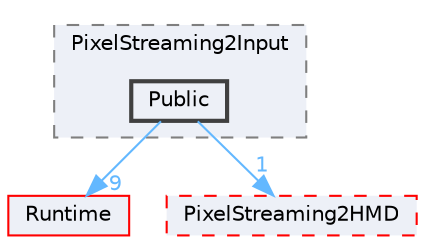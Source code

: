 digraph "Public"
{
 // INTERACTIVE_SVG=YES
 // LATEX_PDF_SIZE
  bgcolor="transparent";
  edge [fontname=Helvetica,fontsize=10,labelfontname=Helvetica,labelfontsize=10];
  node [fontname=Helvetica,fontsize=10,shape=box,height=0.2,width=0.4];
  compound=true
  subgraph clusterdir_f73fa4cb376ebbe0f17ef2fb2f2d4c63 {
    graph [ bgcolor="#edf0f7", pencolor="grey50", label="PixelStreaming2Input", fontname=Helvetica,fontsize=10 style="filled,dashed", URL="dir_f73fa4cb376ebbe0f17ef2fb2f2d4c63.html",tooltip=""]
  dir_ffc035539e8254cbce2bfb79418fb401 [label="Public", fillcolor="#edf0f7", color="grey25", style="filled,bold", URL="dir_ffc035539e8254cbce2bfb79418fb401.html",tooltip=""];
  }
  dir_7536b172fbd480bfd146a1b1acd6856b [label="Runtime", fillcolor="#edf0f7", color="red", style="filled", URL="dir_7536b172fbd480bfd146a1b1acd6856b.html",tooltip=""];
  dir_d0b9add1676d15a341a12868b79e36bd [label="PixelStreaming2HMD", fillcolor="#edf0f7", color="red", style="filled,dashed", URL="dir_d0b9add1676d15a341a12868b79e36bd.html",tooltip=""];
  dir_ffc035539e8254cbce2bfb79418fb401->dir_7536b172fbd480bfd146a1b1acd6856b [headlabel="9", labeldistance=1.5 headhref="dir_000848_000984.html" href="dir_000848_000984.html" color="steelblue1" fontcolor="steelblue1"];
  dir_ffc035539e8254cbce2bfb79418fb401->dir_d0b9add1676d15a341a12868b79e36bd [headlabel="1", labeldistance=1.5 headhref="dir_000848_000746.html" href="dir_000848_000746.html" color="steelblue1" fontcolor="steelblue1"];
}
